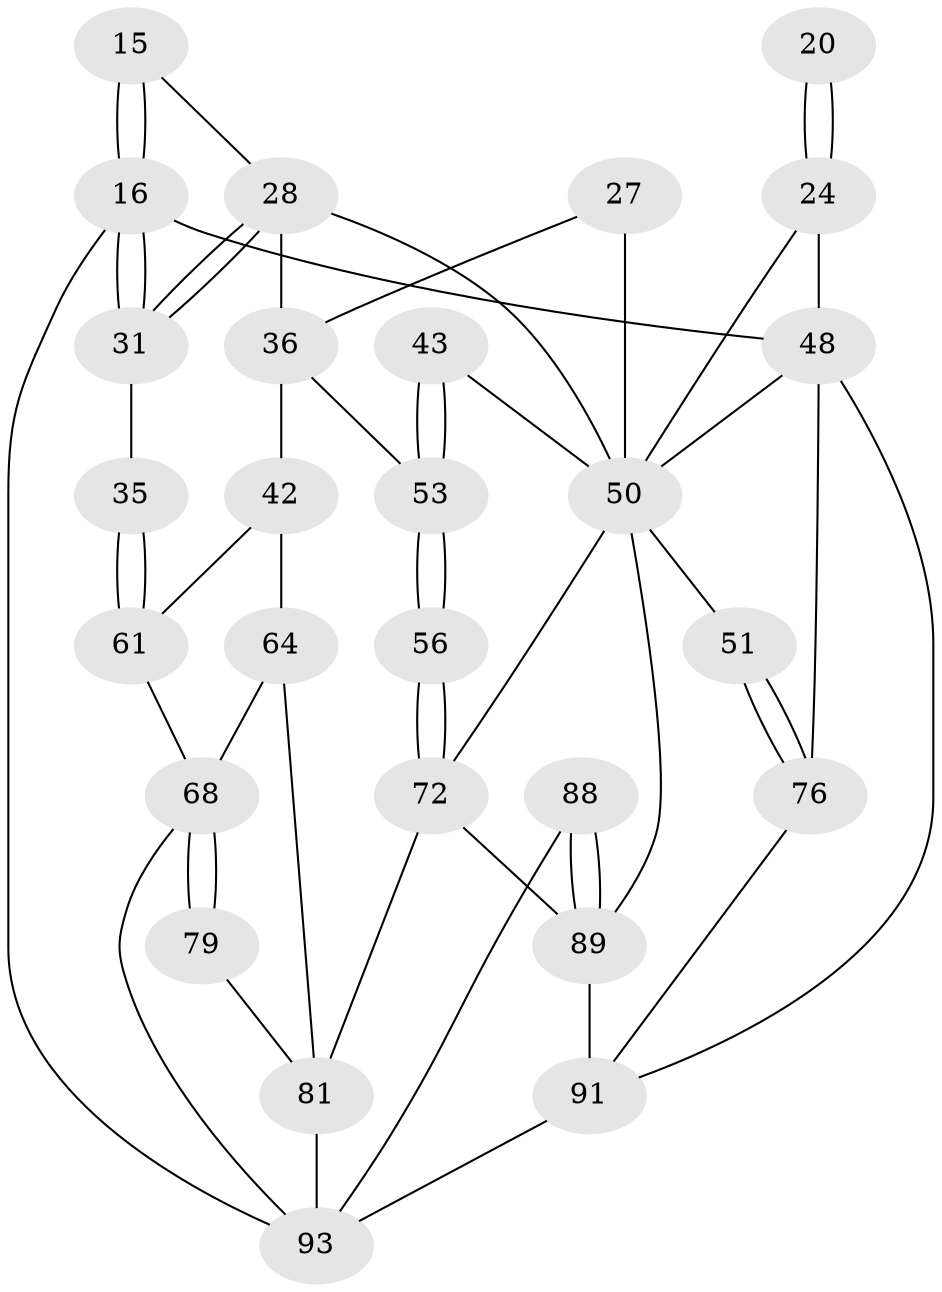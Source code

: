 // original degree distribution, {3: 0.03225806451612903, 5: 0.5053763440860215, 4: 0.23655913978494625, 6: 0.22580645161290322}
// Generated by graph-tools (version 1.1) at 2025/06/03/04/25 22:06:10]
// undirected, 27 vertices, 55 edges
graph export_dot {
graph [start="1"]
  node [color=gray90,style=filled];
  15 [pos="+0.5736929168139518+0",super="+4"];
  16 [pos="+1+0",super="+2"];
  20 [pos="+0.2946169580071263+0.25347251372846497"];
  24 [pos="+0.2260299969186983+0.40893609320498686",super="+13+12"];
  27 [pos="+0.537325478337764+0.42085527580523163"];
  28 [pos="+0.7947309357670355+0.2616385546600465",super="+18+19"];
  31 [pos="+1+0"];
  35 [pos="+1+0.3816695516172515"];
  36 [pos="+0.6808683767707098+0.5550834582779",super="+30+26"];
  42 [pos="+0.9074276701289965+0.5762656624281836",super="+40"];
  43 [pos="+0.4490649408175931+0.5565645937792573",super="+38"];
  48 [pos="+0.10513006149717662+0.5424740485705292",super="+47+14"];
  50 [pos="+0.3410381043645381+0.7198274253429054",super="+49+32"];
  51 [pos="+0.24680016646871408+0.7252072873252685"];
  53 [pos="+0.586843665334001+0.6386879495702313",super="+37"];
  56 [pos="+0.5691925013381602+0.6816490984620776"];
  61 [pos="+1+0.4974450738155564",super="+41+34"];
  64 [pos="+0.7287986948966303+0.5917901408728381",super="+63+62"];
  68 [pos="+1+0.8787013176745508",super="+66"];
  72 [pos="+0.5671273978016099+0.7312316773451629",super="+55+54+71"];
  76 [pos="+0.2096206259797581+0.7847777909257396",super="+58+57+52"];
  79 [pos="+0.8817123176975878+0.8711172805780585",super="+74"];
  81 [pos="+0.6608941763166299+0.864067990933754",super="+80+73"];
  88 [pos="+0.44817875681362646+0.8741246047888673",super="+85"];
  89 [pos="+0.3293838994016387+1",super="+86+78"];
  91 [pos="+0+1",super="+84+83+59+60+90"];
  93 [pos="+0.7265644795977267+1",super="+92+75"];
  15 -- 16 [weight=2];
  15 -- 16;
  15 -- 28 [weight=2];
  16 -- 31;
  16 -- 31;
  16 -- 93 [weight=2];
  16 -- 48 [weight=2];
  20 -- 24 [weight=2];
  20 -- 24;
  24 -- 50;
  24 -- 48 [weight=2];
  27 -- 36;
  27 -- 50 [weight=2];
  28 -- 31;
  28 -- 31;
  28 -- 36 [weight=2];
  28 -- 50 [weight=2];
  31 -- 35;
  35 -- 61 [weight=2];
  35 -- 61;
  36 -- 53;
  36 -- 42 [weight=2];
  42 -- 61 [weight=2];
  42 -- 64 [weight=2];
  43 -- 53 [weight=2];
  43 -- 53;
  43 -- 50 [weight=2];
  48 -- 76 [weight=2];
  48 -- 50 [weight=2];
  48 -- 91;
  50 -- 51;
  50 -- 89;
  50 -- 72 [weight=2];
  51 -- 76 [weight=2];
  51 -- 76;
  53 -- 56;
  53 -- 56;
  56 -- 72 [weight=2];
  56 -- 72;
  61 -- 68;
  64 -- 68;
  64 -- 81 [weight=2];
  68 -- 79 [weight=2];
  68 -- 79;
  68 -- 93;
  72 -- 89;
  72 -- 81;
  76 -- 91 [weight=2];
  79 -- 81 [weight=2];
  81 -- 93 [weight=2];
  88 -- 89 [weight=3];
  88 -- 89;
  88 -- 93;
  89 -- 91 [weight=2];
  91 -- 93 [weight=3];
}
